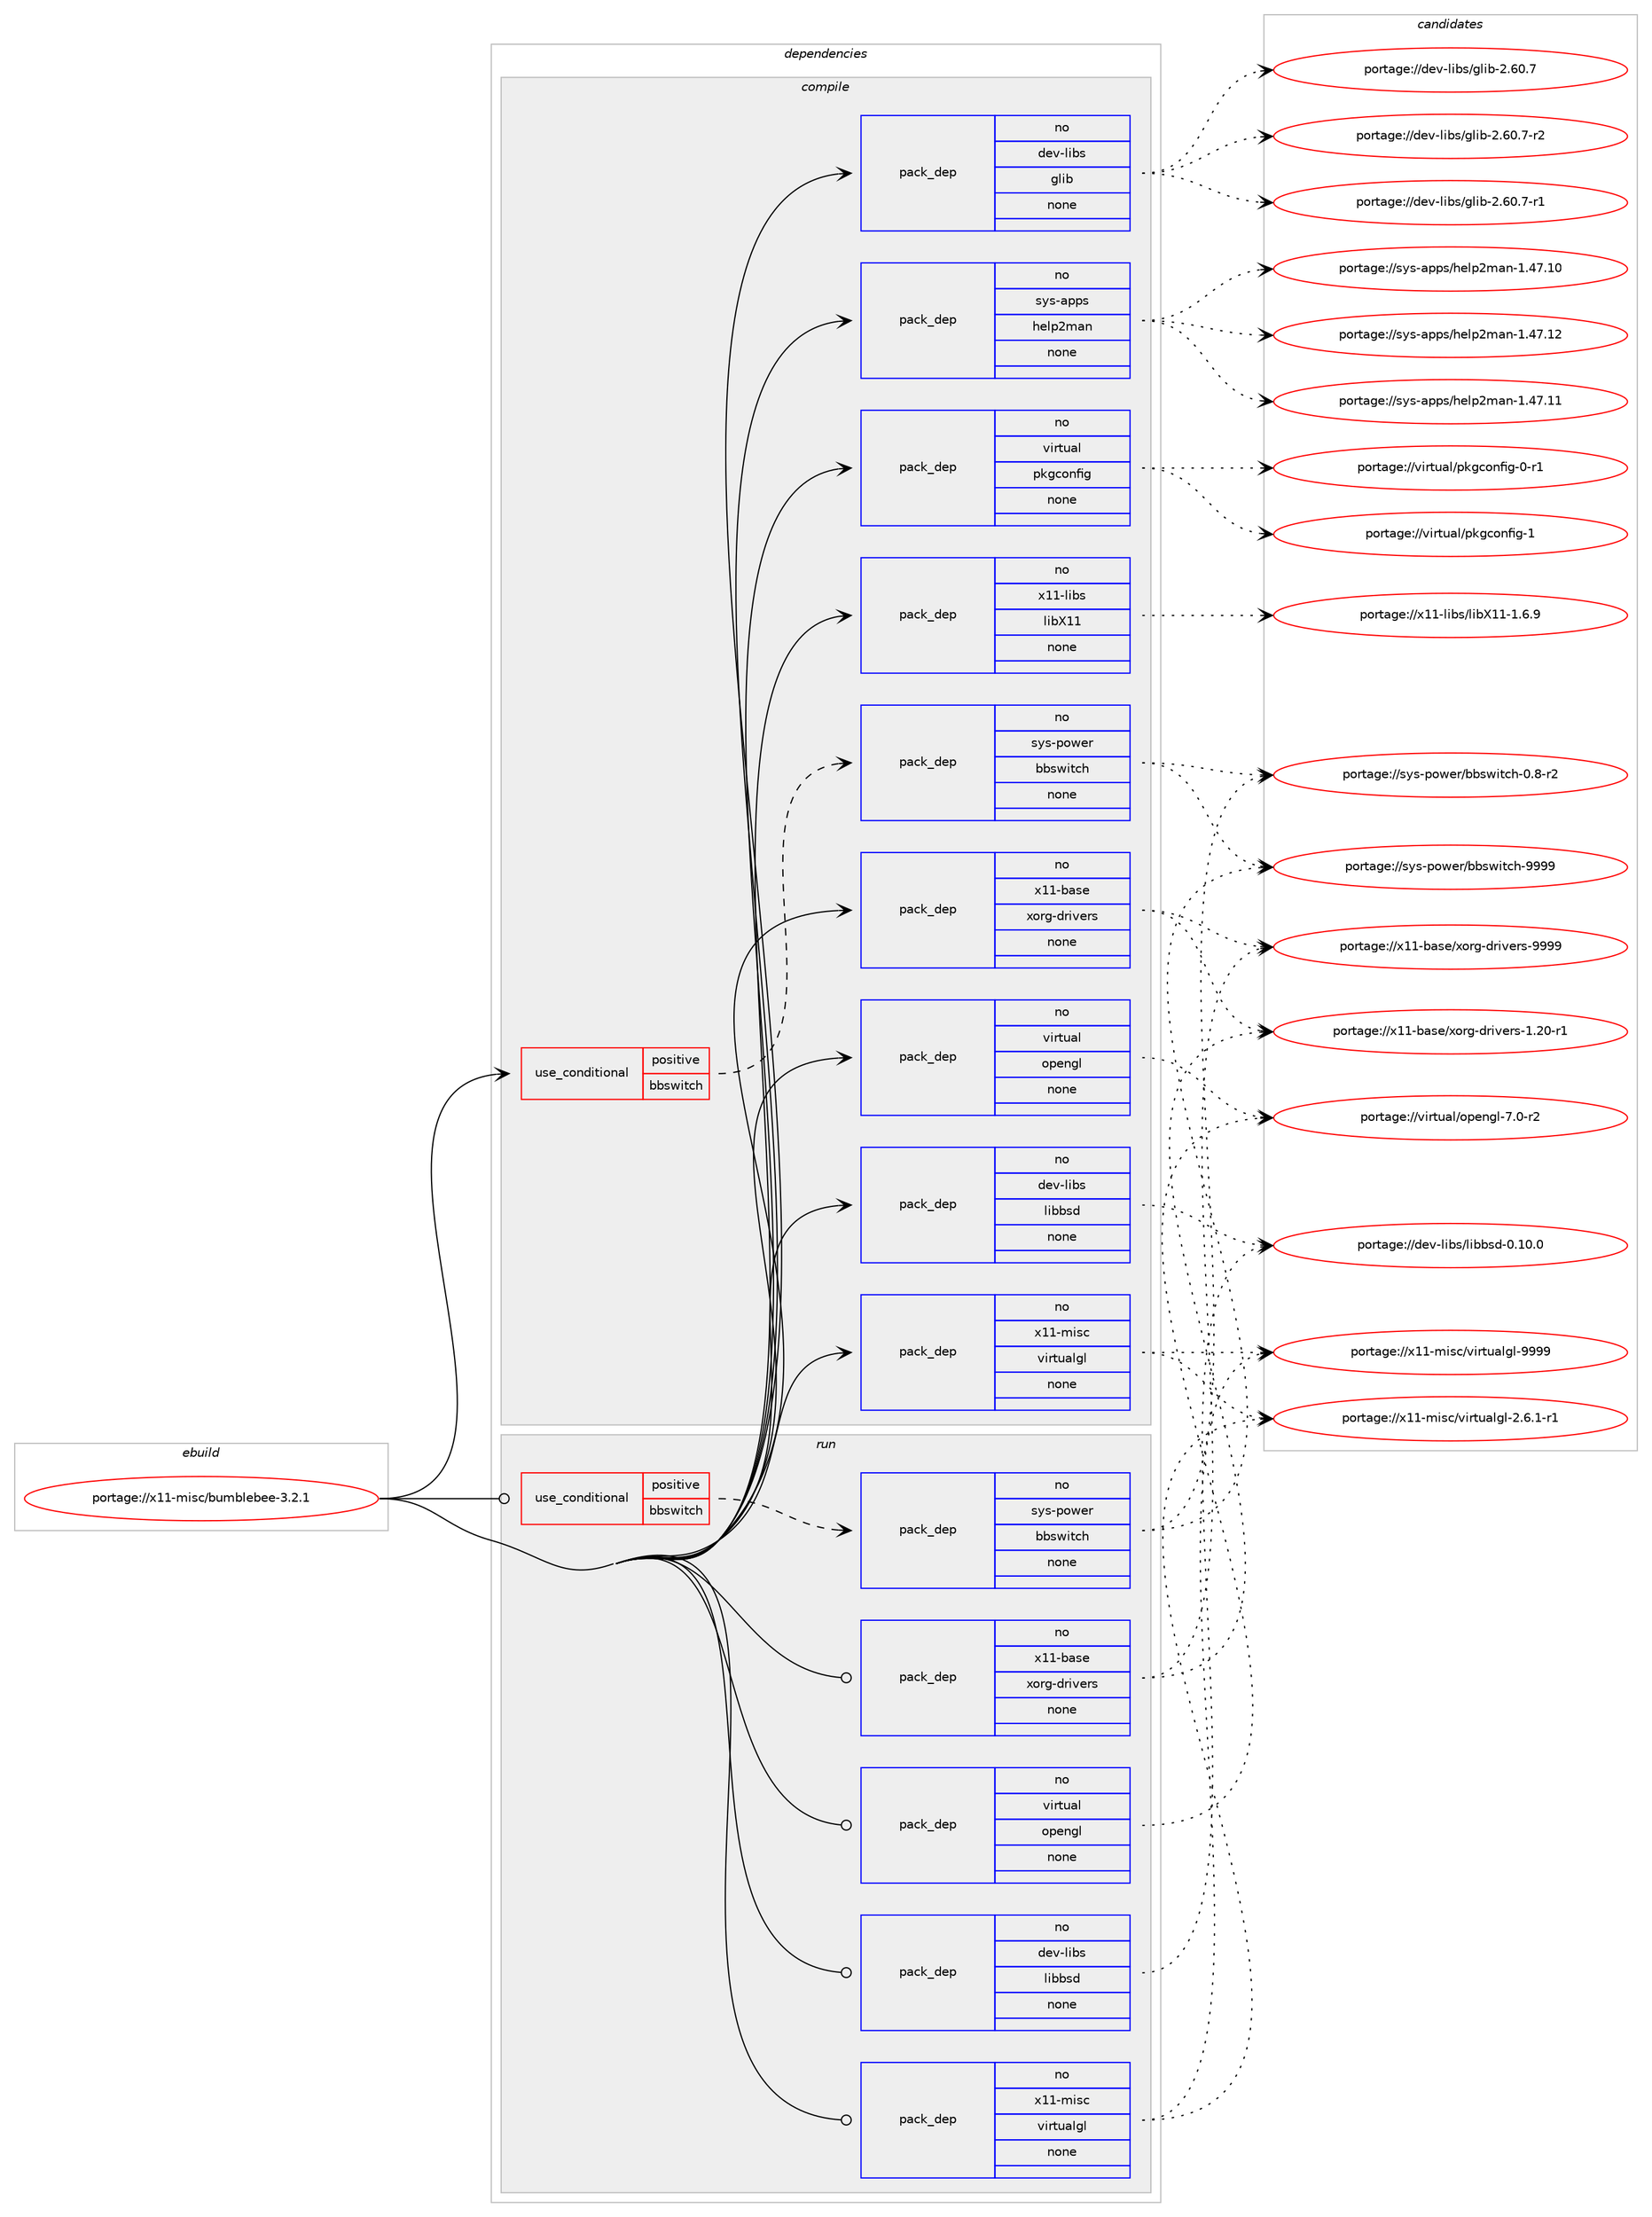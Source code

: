 digraph prolog {

# *************
# Graph options
# *************

newrank=true;
concentrate=true;
compound=true;
graph [rankdir=LR,fontname=Helvetica,fontsize=10,ranksep=1.5];#, ranksep=2.5, nodesep=0.2];
edge  [arrowhead=vee];
node  [fontname=Helvetica,fontsize=10];

# **********
# The ebuild
# **********

subgraph cluster_leftcol {
color=gray;
rank=same;
label=<<i>ebuild</i>>;
id [label="portage://x11-misc/bumblebee-3.2.1", color=red, width=4, href="../x11-misc/bumblebee-3.2.1.svg"];
}

# ****************
# The dependencies
# ****************

subgraph cluster_midcol {
color=gray;
label=<<i>dependencies</i>>;
subgraph cluster_compile {
fillcolor="#eeeeee";
style=filled;
label=<<i>compile</i>>;
subgraph cond1520 {
dependency11848 [label=<<TABLE BORDER="0" CELLBORDER="1" CELLSPACING="0" CELLPADDING="4"><TR><TD ROWSPAN="3" CELLPADDING="10">use_conditional</TD></TR><TR><TD>positive</TD></TR><TR><TD>bbswitch</TD></TR></TABLE>>, shape=none, color=red];
subgraph pack10132 {
dependency11849 [label=<<TABLE BORDER="0" CELLBORDER="1" CELLSPACING="0" CELLPADDING="4" WIDTH="220"><TR><TD ROWSPAN="6" CELLPADDING="30">pack_dep</TD></TR><TR><TD WIDTH="110">no</TD></TR><TR><TD>sys-power</TD></TR><TR><TD>bbswitch</TD></TR><TR><TD>none</TD></TR><TR><TD></TD></TR></TABLE>>, shape=none, color=blue];
}
dependency11848:e -> dependency11849:w [weight=20,style="dashed",arrowhead="vee"];
}
id:e -> dependency11848:w [weight=20,style="solid",arrowhead="vee"];
subgraph pack10133 {
dependency11850 [label=<<TABLE BORDER="0" CELLBORDER="1" CELLSPACING="0" CELLPADDING="4" WIDTH="220"><TR><TD ROWSPAN="6" CELLPADDING="30">pack_dep</TD></TR><TR><TD WIDTH="110">no</TD></TR><TR><TD>dev-libs</TD></TR><TR><TD>glib</TD></TR><TR><TD>none</TD></TR><TR><TD></TD></TR></TABLE>>, shape=none, color=blue];
}
id:e -> dependency11850:w [weight=20,style="solid",arrowhead="vee"];
subgraph pack10134 {
dependency11851 [label=<<TABLE BORDER="0" CELLBORDER="1" CELLSPACING="0" CELLPADDING="4" WIDTH="220"><TR><TD ROWSPAN="6" CELLPADDING="30">pack_dep</TD></TR><TR><TD WIDTH="110">no</TD></TR><TR><TD>dev-libs</TD></TR><TR><TD>libbsd</TD></TR><TR><TD>none</TD></TR><TR><TD></TD></TR></TABLE>>, shape=none, color=blue];
}
id:e -> dependency11851:w [weight=20,style="solid",arrowhead="vee"];
subgraph pack10135 {
dependency11852 [label=<<TABLE BORDER="0" CELLBORDER="1" CELLSPACING="0" CELLPADDING="4" WIDTH="220"><TR><TD ROWSPAN="6" CELLPADDING="30">pack_dep</TD></TR><TR><TD WIDTH="110">no</TD></TR><TR><TD>sys-apps</TD></TR><TR><TD>help2man</TD></TR><TR><TD>none</TD></TR><TR><TD></TD></TR></TABLE>>, shape=none, color=blue];
}
id:e -> dependency11852:w [weight=20,style="solid",arrowhead="vee"];
subgraph pack10136 {
dependency11853 [label=<<TABLE BORDER="0" CELLBORDER="1" CELLSPACING="0" CELLPADDING="4" WIDTH="220"><TR><TD ROWSPAN="6" CELLPADDING="30">pack_dep</TD></TR><TR><TD WIDTH="110">no</TD></TR><TR><TD>virtual</TD></TR><TR><TD>opengl</TD></TR><TR><TD>none</TD></TR><TR><TD></TD></TR></TABLE>>, shape=none, color=blue];
}
id:e -> dependency11853:w [weight=20,style="solid",arrowhead="vee"];
subgraph pack10137 {
dependency11854 [label=<<TABLE BORDER="0" CELLBORDER="1" CELLSPACING="0" CELLPADDING="4" WIDTH="220"><TR><TD ROWSPAN="6" CELLPADDING="30">pack_dep</TD></TR><TR><TD WIDTH="110">no</TD></TR><TR><TD>virtual</TD></TR><TR><TD>pkgconfig</TD></TR><TR><TD>none</TD></TR><TR><TD></TD></TR></TABLE>>, shape=none, color=blue];
}
id:e -> dependency11854:w [weight=20,style="solid",arrowhead="vee"];
subgraph pack10138 {
dependency11855 [label=<<TABLE BORDER="0" CELLBORDER="1" CELLSPACING="0" CELLPADDING="4" WIDTH="220"><TR><TD ROWSPAN="6" CELLPADDING="30">pack_dep</TD></TR><TR><TD WIDTH="110">no</TD></TR><TR><TD>x11-base</TD></TR><TR><TD>xorg-drivers</TD></TR><TR><TD>none</TD></TR><TR><TD></TD></TR></TABLE>>, shape=none, color=blue];
}
id:e -> dependency11855:w [weight=20,style="solid",arrowhead="vee"];
subgraph pack10139 {
dependency11856 [label=<<TABLE BORDER="0" CELLBORDER="1" CELLSPACING="0" CELLPADDING="4" WIDTH="220"><TR><TD ROWSPAN="6" CELLPADDING="30">pack_dep</TD></TR><TR><TD WIDTH="110">no</TD></TR><TR><TD>x11-libs</TD></TR><TR><TD>libX11</TD></TR><TR><TD>none</TD></TR><TR><TD></TD></TR></TABLE>>, shape=none, color=blue];
}
id:e -> dependency11856:w [weight=20,style="solid",arrowhead="vee"];
subgraph pack10140 {
dependency11857 [label=<<TABLE BORDER="0" CELLBORDER="1" CELLSPACING="0" CELLPADDING="4" WIDTH="220"><TR><TD ROWSPAN="6" CELLPADDING="30">pack_dep</TD></TR><TR><TD WIDTH="110">no</TD></TR><TR><TD>x11-misc</TD></TR><TR><TD>virtualgl</TD></TR><TR><TD>none</TD></TR><TR><TD></TD></TR></TABLE>>, shape=none, color=blue];
}
id:e -> dependency11857:w [weight=20,style="solid",arrowhead="vee"];
}
subgraph cluster_compileandrun {
fillcolor="#eeeeee";
style=filled;
label=<<i>compile and run</i>>;
}
subgraph cluster_run {
fillcolor="#eeeeee";
style=filled;
label=<<i>run</i>>;
subgraph cond1521 {
dependency11858 [label=<<TABLE BORDER="0" CELLBORDER="1" CELLSPACING="0" CELLPADDING="4"><TR><TD ROWSPAN="3" CELLPADDING="10">use_conditional</TD></TR><TR><TD>positive</TD></TR><TR><TD>bbswitch</TD></TR></TABLE>>, shape=none, color=red];
subgraph pack10141 {
dependency11859 [label=<<TABLE BORDER="0" CELLBORDER="1" CELLSPACING="0" CELLPADDING="4" WIDTH="220"><TR><TD ROWSPAN="6" CELLPADDING="30">pack_dep</TD></TR><TR><TD WIDTH="110">no</TD></TR><TR><TD>sys-power</TD></TR><TR><TD>bbswitch</TD></TR><TR><TD>none</TD></TR><TR><TD></TD></TR></TABLE>>, shape=none, color=blue];
}
dependency11858:e -> dependency11859:w [weight=20,style="dashed",arrowhead="vee"];
}
id:e -> dependency11858:w [weight=20,style="solid",arrowhead="odot"];
subgraph pack10142 {
dependency11860 [label=<<TABLE BORDER="0" CELLBORDER="1" CELLSPACING="0" CELLPADDING="4" WIDTH="220"><TR><TD ROWSPAN="6" CELLPADDING="30">pack_dep</TD></TR><TR><TD WIDTH="110">no</TD></TR><TR><TD>dev-libs</TD></TR><TR><TD>libbsd</TD></TR><TR><TD>none</TD></TR><TR><TD></TD></TR></TABLE>>, shape=none, color=blue];
}
id:e -> dependency11860:w [weight=20,style="solid",arrowhead="odot"];
subgraph pack10143 {
dependency11861 [label=<<TABLE BORDER="0" CELLBORDER="1" CELLSPACING="0" CELLPADDING="4" WIDTH="220"><TR><TD ROWSPAN="6" CELLPADDING="30">pack_dep</TD></TR><TR><TD WIDTH="110">no</TD></TR><TR><TD>virtual</TD></TR><TR><TD>opengl</TD></TR><TR><TD>none</TD></TR><TR><TD></TD></TR></TABLE>>, shape=none, color=blue];
}
id:e -> dependency11861:w [weight=20,style="solid",arrowhead="odot"];
subgraph pack10144 {
dependency11862 [label=<<TABLE BORDER="0" CELLBORDER="1" CELLSPACING="0" CELLPADDING="4" WIDTH="220"><TR><TD ROWSPAN="6" CELLPADDING="30">pack_dep</TD></TR><TR><TD WIDTH="110">no</TD></TR><TR><TD>x11-base</TD></TR><TR><TD>xorg-drivers</TD></TR><TR><TD>none</TD></TR><TR><TD></TD></TR></TABLE>>, shape=none, color=blue];
}
id:e -> dependency11862:w [weight=20,style="solid",arrowhead="odot"];
subgraph pack10145 {
dependency11863 [label=<<TABLE BORDER="0" CELLBORDER="1" CELLSPACING="0" CELLPADDING="4" WIDTH="220"><TR><TD ROWSPAN="6" CELLPADDING="30">pack_dep</TD></TR><TR><TD WIDTH="110">no</TD></TR><TR><TD>x11-misc</TD></TR><TR><TD>virtualgl</TD></TR><TR><TD>none</TD></TR><TR><TD></TD></TR></TABLE>>, shape=none, color=blue];
}
id:e -> dependency11863:w [weight=20,style="solid",arrowhead="odot"];
}
}

# **************
# The candidates
# **************

subgraph cluster_choices {
rank=same;
color=gray;
label=<<i>candidates</i>>;

subgraph choice10132 {
color=black;
nodesep=1;
choice11512111545112111119101114479898115119105116991044557575757 [label="portage://sys-power/bbswitch-9999", color=red, width=4,href="../sys-power/bbswitch-9999.svg"];
choice1151211154511211111910111447989811511910511699104454846564511450 [label="portage://sys-power/bbswitch-0.8-r2", color=red, width=4,href="../sys-power/bbswitch-0.8-r2.svg"];
dependency11849:e -> choice11512111545112111119101114479898115119105116991044557575757:w [style=dotted,weight="100"];
dependency11849:e -> choice1151211154511211111910111447989811511910511699104454846564511450:w [style=dotted,weight="100"];
}
subgraph choice10133 {
color=black;
nodesep=1;
choice10010111845108105981154710310810598455046544846554511450 [label="portage://dev-libs/glib-2.60.7-r2", color=red, width=4,href="../dev-libs/glib-2.60.7-r2.svg"];
choice10010111845108105981154710310810598455046544846554511449 [label="portage://dev-libs/glib-2.60.7-r1", color=red, width=4,href="../dev-libs/glib-2.60.7-r1.svg"];
choice1001011184510810598115471031081059845504654484655 [label="portage://dev-libs/glib-2.60.7", color=red, width=4,href="../dev-libs/glib-2.60.7.svg"];
dependency11850:e -> choice10010111845108105981154710310810598455046544846554511450:w [style=dotted,weight="100"];
dependency11850:e -> choice10010111845108105981154710310810598455046544846554511449:w [style=dotted,weight="100"];
dependency11850:e -> choice1001011184510810598115471031081059845504654484655:w [style=dotted,weight="100"];
}
subgraph choice10134 {
color=black;
nodesep=1;
choice100101118451081059811547108105989811510045484649484648 [label="portage://dev-libs/libbsd-0.10.0", color=red, width=4,href="../dev-libs/libbsd-0.10.0.svg"];
dependency11851:e -> choice100101118451081059811547108105989811510045484649484648:w [style=dotted,weight="100"];
}
subgraph choice10135 {
color=black;
nodesep=1;
choice11512111545971121121154710410110811250109971104549465255464950 [label="portage://sys-apps/help2man-1.47.12", color=red, width=4,href="../sys-apps/help2man-1.47.12.svg"];
choice11512111545971121121154710410110811250109971104549465255464949 [label="portage://sys-apps/help2man-1.47.11", color=red, width=4,href="../sys-apps/help2man-1.47.11.svg"];
choice11512111545971121121154710410110811250109971104549465255464948 [label="portage://sys-apps/help2man-1.47.10", color=red, width=4,href="../sys-apps/help2man-1.47.10.svg"];
dependency11852:e -> choice11512111545971121121154710410110811250109971104549465255464950:w [style=dotted,weight="100"];
dependency11852:e -> choice11512111545971121121154710410110811250109971104549465255464949:w [style=dotted,weight="100"];
dependency11852:e -> choice11512111545971121121154710410110811250109971104549465255464948:w [style=dotted,weight="100"];
}
subgraph choice10136 {
color=black;
nodesep=1;
choice1181051141161179710847111112101110103108455546484511450 [label="portage://virtual/opengl-7.0-r2", color=red, width=4,href="../virtual/opengl-7.0-r2.svg"];
dependency11853:e -> choice1181051141161179710847111112101110103108455546484511450:w [style=dotted,weight="100"];
}
subgraph choice10137 {
color=black;
nodesep=1;
choice1181051141161179710847112107103991111101021051034549 [label="portage://virtual/pkgconfig-1", color=red, width=4,href="../virtual/pkgconfig-1.svg"];
choice11810511411611797108471121071039911111010210510345484511449 [label="portage://virtual/pkgconfig-0-r1", color=red, width=4,href="../virtual/pkgconfig-0-r1.svg"];
dependency11854:e -> choice1181051141161179710847112107103991111101021051034549:w [style=dotted,weight="100"];
dependency11854:e -> choice11810511411611797108471121071039911111010210510345484511449:w [style=dotted,weight="100"];
}
subgraph choice10138 {
color=black;
nodesep=1;
choice120494945989711510147120111114103451001141051181011141154557575757 [label="portage://x11-base/xorg-drivers-9999", color=red, width=4,href="../x11-base/xorg-drivers-9999.svg"];
choice1204949459897115101471201111141034510011410511810111411545494650484511449 [label="portage://x11-base/xorg-drivers-1.20-r1", color=red, width=4,href="../x11-base/xorg-drivers-1.20-r1.svg"];
dependency11855:e -> choice120494945989711510147120111114103451001141051181011141154557575757:w [style=dotted,weight="100"];
dependency11855:e -> choice1204949459897115101471201111141034510011410511810111411545494650484511449:w [style=dotted,weight="100"];
}
subgraph choice10139 {
color=black;
nodesep=1;
choice120494945108105981154710810598884949454946544657 [label="portage://x11-libs/libX11-1.6.9", color=red, width=4,href="../x11-libs/libX11-1.6.9.svg"];
dependency11856:e -> choice120494945108105981154710810598884949454946544657:w [style=dotted,weight="100"];
}
subgraph choice10140 {
color=black;
nodesep=1;
choice1204949451091051159947118105114116117971081031084557575757 [label="portage://x11-misc/virtualgl-9999", color=red, width=4,href="../x11-misc/virtualgl-9999.svg"];
choice1204949451091051159947118105114116117971081031084550465446494511449 [label="portage://x11-misc/virtualgl-2.6.1-r1", color=red, width=4,href="../x11-misc/virtualgl-2.6.1-r1.svg"];
dependency11857:e -> choice1204949451091051159947118105114116117971081031084557575757:w [style=dotted,weight="100"];
dependency11857:e -> choice1204949451091051159947118105114116117971081031084550465446494511449:w [style=dotted,weight="100"];
}
subgraph choice10141 {
color=black;
nodesep=1;
choice11512111545112111119101114479898115119105116991044557575757 [label="portage://sys-power/bbswitch-9999", color=red, width=4,href="../sys-power/bbswitch-9999.svg"];
choice1151211154511211111910111447989811511910511699104454846564511450 [label="portage://sys-power/bbswitch-0.8-r2", color=red, width=4,href="../sys-power/bbswitch-0.8-r2.svg"];
dependency11859:e -> choice11512111545112111119101114479898115119105116991044557575757:w [style=dotted,weight="100"];
dependency11859:e -> choice1151211154511211111910111447989811511910511699104454846564511450:w [style=dotted,weight="100"];
}
subgraph choice10142 {
color=black;
nodesep=1;
choice100101118451081059811547108105989811510045484649484648 [label="portage://dev-libs/libbsd-0.10.0", color=red, width=4,href="../dev-libs/libbsd-0.10.0.svg"];
dependency11860:e -> choice100101118451081059811547108105989811510045484649484648:w [style=dotted,weight="100"];
}
subgraph choice10143 {
color=black;
nodesep=1;
choice1181051141161179710847111112101110103108455546484511450 [label="portage://virtual/opengl-7.0-r2", color=red, width=4,href="../virtual/opengl-7.0-r2.svg"];
dependency11861:e -> choice1181051141161179710847111112101110103108455546484511450:w [style=dotted,weight="100"];
}
subgraph choice10144 {
color=black;
nodesep=1;
choice120494945989711510147120111114103451001141051181011141154557575757 [label="portage://x11-base/xorg-drivers-9999", color=red, width=4,href="../x11-base/xorg-drivers-9999.svg"];
choice1204949459897115101471201111141034510011410511810111411545494650484511449 [label="portage://x11-base/xorg-drivers-1.20-r1", color=red, width=4,href="../x11-base/xorg-drivers-1.20-r1.svg"];
dependency11862:e -> choice120494945989711510147120111114103451001141051181011141154557575757:w [style=dotted,weight="100"];
dependency11862:e -> choice1204949459897115101471201111141034510011410511810111411545494650484511449:w [style=dotted,weight="100"];
}
subgraph choice10145 {
color=black;
nodesep=1;
choice1204949451091051159947118105114116117971081031084557575757 [label="portage://x11-misc/virtualgl-9999", color=red, width=4,href="../x11-misc/virtualgl-9999.svg"];
choice1204949451091051159947118105114116117971081031084550465446494511449 [label="portage://x11-misc/virtualgl-2.6.1-r1", color=red, width=4,href="../x11-misc/virtualgl-2.6.1-r1.svg"];
dependency11863:e -> choice1204949451091051159947118105114116117971081031084557575757:w [style=dotted,weight="100"];
dependency11863:e -> choice1204949451091051159947118105114116117971081031084550465446494511449:w [style=dotted,weight="100"];
}
}

}
